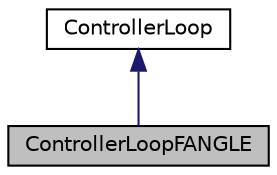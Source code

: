 digraph "ControllerLoopFANGLE"
{
 // LATEX_PDF_SIZE
  edge [fontname="Helvetica",fontsize="10",labelfontname="Helvetica",labelfontsize="10"];
  node [fontname="Helvetica",fontsize="10",shape=record];
  Node1 [label="ControllerLoopFANGLE",height=0.2,width=0.4,color="black", fillcolor="grey75", style="filled", fontcolor="black",tooltip=" "];
  Node2 -> Node1 [dir="back",color="midnightblue",fontsize="10",style="solid"];
  Node2 [label="ControllerLoop",height=0.2,width=0.4,color="black", fillcolor="white", style="filled",URL="$class_controller_loop.html",tooltip="This class is interface of controller modes. All modes should keep this strucure and implements all t..."];
}
